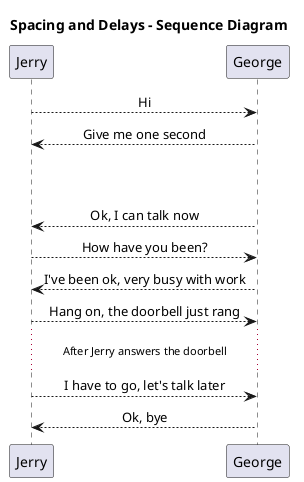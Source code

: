 @startuml Spacing_and_Delays

title Spacing and Delays - Sequence Diagram

skinparam sequenceMessageAlign center

Jerry --> George : Hi
George --> Jerry : Give me one second

'To generate white space:
||50||

George --> Jerry : Ok, I can talk now
Jerry --> George : How have you been?
George --> Jerry : I've been ok, very busy with work
Jerry --> George : Hang on, the doorbell just rang

'use ...Text... to include text in between messages
...After Jerry answers the doorbell...

Jerry --> George : I have to go, let's talk later
George --> Jerry : Ok, bye



@enduml